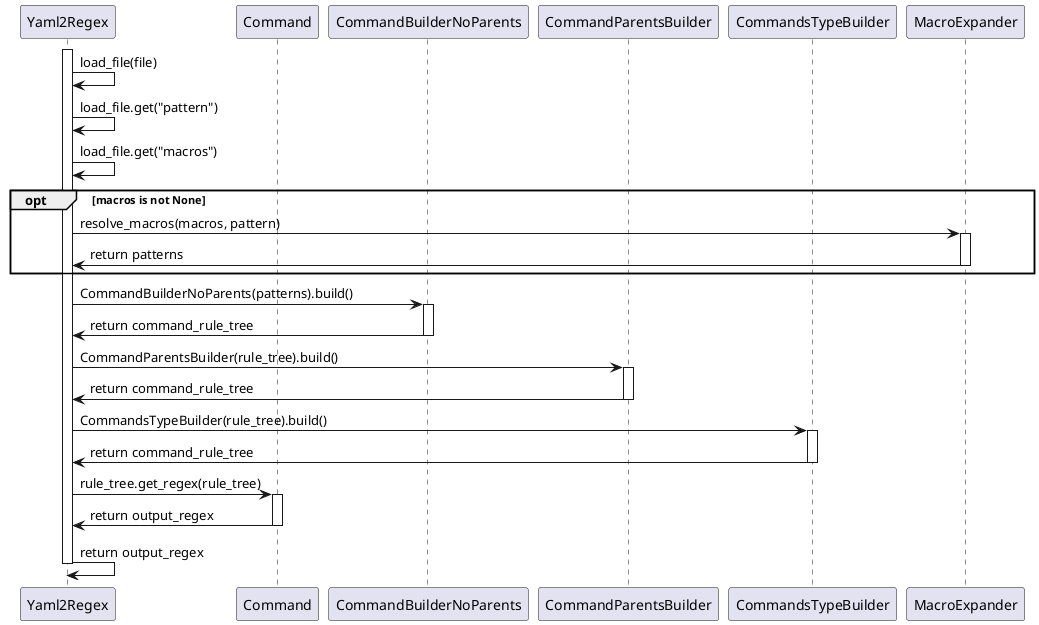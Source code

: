 @startuml sequence_diagram_regex_module
participant "Yaml2Regex" as Y
participant "Command" as C
participant "CommandBuilderNoParents" as CNP
participant "CommandParentsBuilder" as CPB
participant "CommandsTypeBuilder" as CTB
participant "MacroExpander" as ME

activate Y
Y -> Y : load_file(file)

Y -> Y : load_file.get("pattern")
Y -> Y : load_file.get("macros")

opt macros is not None
    Y -> ME : resolve_macros(macros, pattern)
    activate ME
    Y <- ME : return patterns
    deactivate ME
end

activate Y
Y -> CNP : CommandBuilderNoParents(patterns).build()
activate CNP
CNP -> Y : return command_rule_tree
deactivate CNP

Y -> CPB : CommandParentsBuilder(rule_tree).build()
activate CPB
CPB -> Y: return command_rule_tree
deactivate CPB


Y -> CTB : CommandsTypeBuilder(rule_tree).build()
activate CTB
CTB -> Y: return command_rule_tree
deactivate CTB

Y -> C : rule_tree.get_regex(rule_tree)
activate C
C -> Y : return output_regex
deactivate C

Y -> Y : return output_regex
deactivate Y
@enduml

